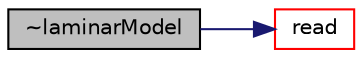 digraph "~laminarModel"
{
  bgcolor="transparent";
  edge [fontname="Helvetica",fontsize="10",labelfontname="Helvetica",labelfontsize="10"];
  node [fontname="Helvetica",fontsize="10",shape=record];
  rankdir="LR";
  Node304 [label="~laminarModel",height=0.2,width=0.4,color="black", fillcolor="grey75", style="filled", fontcolor="black"];
  Node304 -> Node305 [color="midnightblue",fontsize="10",style="solid",fontname="Helvetica"];
  Node305 [label="read",height=0.2,width=0.4,color="red",URL="$a32193.html#af816873151ddb0126e98bb2f914d8ed5",tooltip="Read model coefficients if they have changed. "];
}
